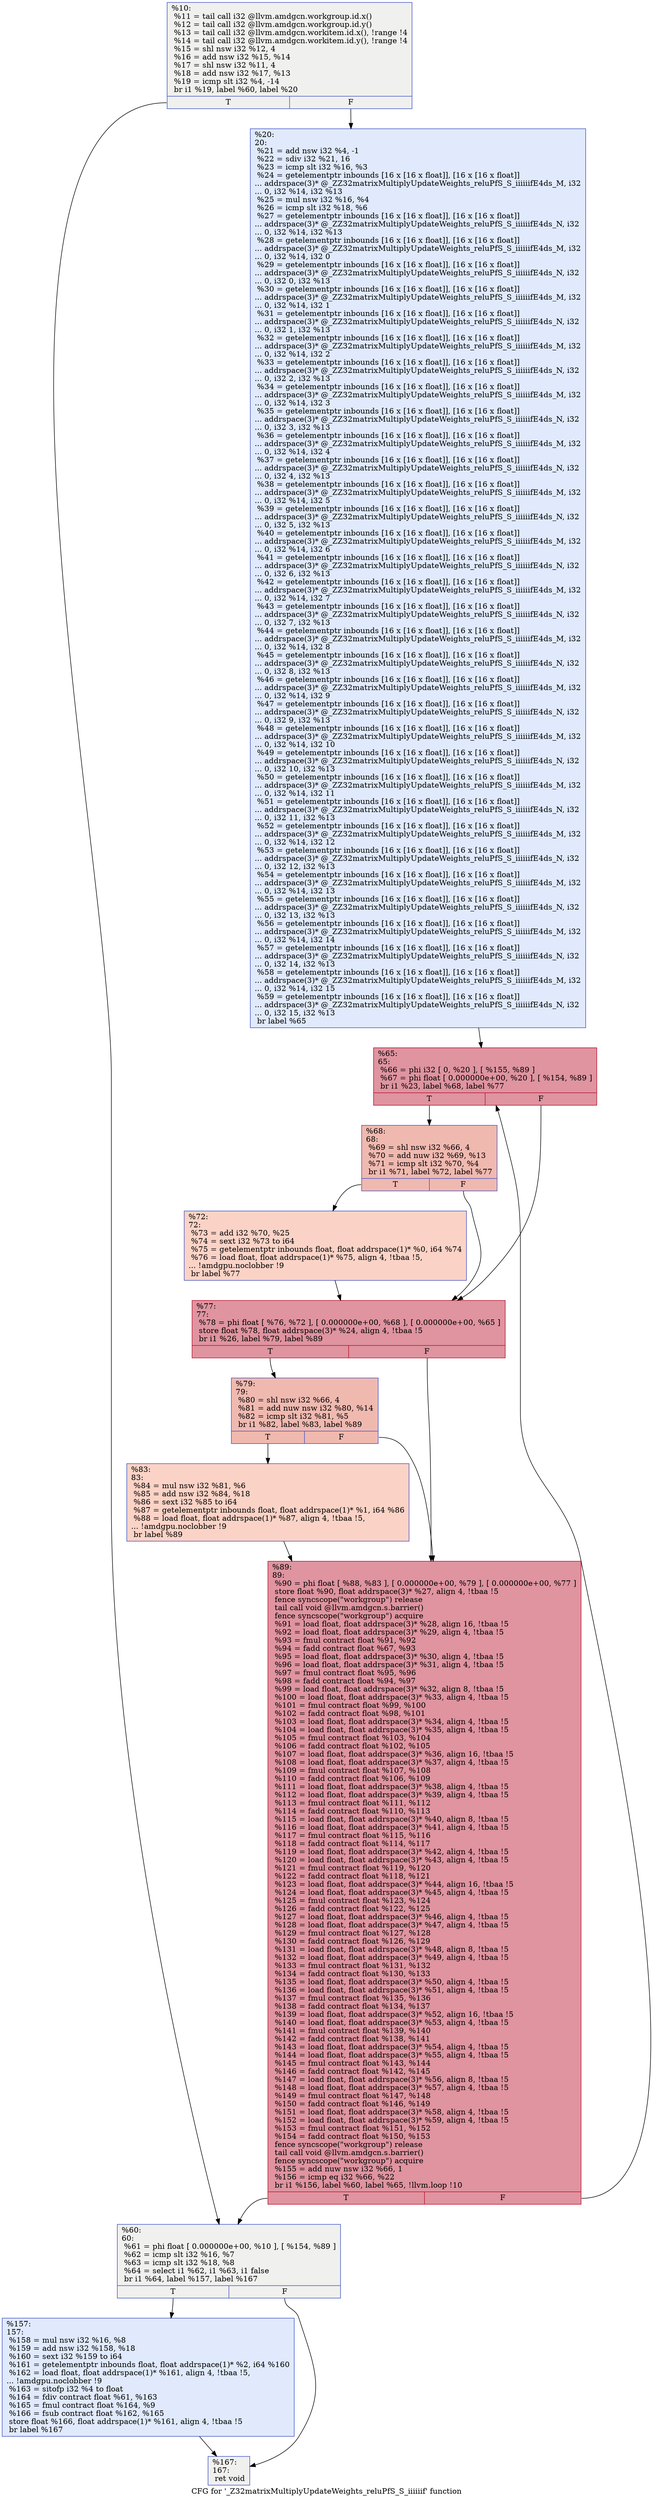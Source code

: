 digraph "CFG for '_Z32matrixMultiplyUpdateWeights_reluPfS_S_iiiiiif' function" {
	label="CFG for '_Z32matrixMultiplyUpdateWeights_reluPfS_S_iiiiiif' function";

	Node0x54315c0 [shape=record,color="#3d50c3ff", style=filled, fillcolor="#dedcdb70",label="{%10:\l  %11 = tail call i32 @llvm.amdgcn.workgroup.id.x()\l  %12 = tail call i32 @llvm.amdgcn.workgroup.id.y()\l  %13 = tail call i32 @llvm.amdgcn.workitem.id.x(), !range !4\l  %14 = tail call i32 @llvm.amdgcn.workitem.id.y(), !range !4\l  %15 = shl nsw i32 %12, 4\l  %16 = add nsw i32 %15, %14\l  %17 = shl nsw i32 %11, 4\l  %18 = add nsw i32 %17, %13\l  %19 = icmp slt i32 %4, -14\l  br i1 %19, label %60, label %20\l|{<s0>T|<s1>F}}"];
	Node0x54315c0:s0 -> Node0x5434050;
	Node0x54315c0:s1 -> Node0x54340e0;
	Node0x54340e0 [shape=record,color="#3d50c3ff", style=filled, fillcolor="#b9d0f970",label="{%20:\l20:                                               \l  %21 = add nsw i32 %4, -1\l  %22 = sdiv i32 %21, 16\l  %23 = icmp slt i32 %16, %3\l  %24 = getelementptr inbounds [16 x [16 x float]], [16 x [16 x float]]\l... addrspace(3)* @_ZZ32matrixMultiplyUpdateWeights_reluPfS_S_iiiiiifE4ds_M, i32\l... 0, i32 %14, i32 %13\l  %25 = mul nsw i32 %16, %4\l  %26 = icmp slt i32 %18, %6\l  %27 = getelementptr inbounds [16 x [16 x float]], [16 x [16 x float]]\l... addrspace(3)* @_ZZ32matrixMultiplyUpdateWeights_reluPfS_S_iiiiiifE4ds_N, i32\l... 0, i32 %14, i32 %13\l  %28 = getelementptr inbounds [16 x [16 x float]], [16 x [16 x float]]\l... addrspace(3)* @_ZZ32matrixMultiplyUpdateWeights_reluPfS_S_iiiiiifE4ds_M, i32\l... 0, i32 %14, i32 0\l  %29 = getelementptr inbounds [16 x [16 x float]], [16 x [16 x float]]\l... addrspace(3)* @_ZZ32matrixMultiplyUpdateWeights_reluPfS_S_iiiiiifE4ds_N, i32\l... 0, i32 0, i32 %13\l  %30 = getelementptr inbounds [16 x [16 x float]], [16 x [16 x float]]\l... addrspace(3)* @_ZZ32matrixMultiplyUpdateWeights_reluPfS_S_iiiiiifE4ds_M, i32\l... 0, i32 %14, i32 1\l  %31 = getelementptr inbounds [16 x [16 x float]], [16 x [16 x float]]\l... addrspace(3)* @_ZZ32matrixMultiplyUpdateWeights_reluPfS_S_iiiiiifE4ds_N, i32\l... 0, i32 1, i32 %13\l  %32 = getelementptr inbounds [16 x [16 x float]], [16 x [16 x float]]\l... addrspace(3)* @_ZZ32matrixMultiplyUpdateWeights_reluPfS_S_iiiiiifE4ds_M, i32\l... 0, i32 %14, i32 2\l  %33 = getelementptr inbounds [16 x [16 x float]], [16 x [16 x float]]\l... addrspace(3)* @_ZZ32matrixMultiplyUpdateWeights_reluPfS_S_iiiiiifE4ds_N, i32\l... 0, i32 2, i32 %13\l  %34 = getelementptr inbounds [16 x [16 x float]], [16 x [16 x float]]\l... addrspace(3)* @_ZZ32matrixMultiplyUpdateWeights_reluPfS_S_iiiiiifE4ds_M, i32\l... 0, i32 %14, i32 3\l  %35 = getelementptr inbounds [16 x [16 x float]], [16 x [16 x float]]\l... addrspace(3)* @_ZZ32matrixMultiplyUpdateWeights_reluPfS_S_iiiiiifE4ds_N, i32\l... 0, i32 3, i32 %13\l  %36 = getelementptr inbounds [16 x [16 x float]], [16 x [16 x float]]\l... addrspace(3)* @_ZZ32matrixMultiplyUpdateWeights_reluPfS_S_iiiiiifE4ds_M, i32\l... 0, i32 %14, i32 4\l  %37 = getelementptr inbounds [16 x [16 x float]], [16 x [16 x float]]\l... addrspace(3)* @_ZZ32matrixMultiplyUpdateWeights_reluPfS_S_iiiiiifE4ds_N, i32\l... 0, i32 4, i32 %13\l  %38 = getelementptr inbounds [16 x [16 x float]], [16 x [16 x float]]\l... addrspace(3)* @_ZZ32matrixMultiplyUpdateWeights_reluPfS_S_iiiiiifE4ds_M, i32\l... 0, i32 %14, i32 5\l  %39 = getelementptr inbounds [16 x [16 x float]], [16 x [16 x float]]\l... addrspace(3)* @_ZZ32matrixMultiplyUpdateWeights_reluPfS_S_iiiiiifE4ds_N, i32\l... 0, i32 5, i32 %13\l  %40 = getelementptr inbounds [16 x [16 x float]], [16 x [16 x float]]\l... addrspace(3)* @_ZZ32matrixMultiplyUpdateWeights_reluPfS_S_iiiiiifE4ds_M, i32\l... 0, i32 %14, i32 6\l  %41 = getelementptr inbounds [16 x [16 x float]], [16 x [16 x float]]\l... addrspace(3)* @_ZZ32matrixMultiplyUpdateWeights_reluPfS_S_iiiiiifE4ds_N, i32\l... 0, i32 6, i32 %13\l  %42 = getelementptr inbounds [16 x [16 x float]], [16 x [16 x float]]\l... addrspace(3)* @_ZZ32matrixMultiplyUpdateWeights_reluPfS_S_iiiiiifE4ds_M, i32\l... 0, i32 %14, i32 7\l  %43 = getelementptr inbounds [16 x [16 x float]], [16 x [16 x float]]\l... addrspace(3)* @_ZZ32matrixMultiplyUpdateWeights_reluPfS_S_iiiiiifE4ds_N, i32\l... 0, i32 7, i32 %13\l  %44 = getelementptr inbounds [16 x [16 x float]], [16 x [16 x float]]\l... addrspace(3)* @_ZZ32matrixMultiplyUpdateWeights_reluPfS_S_iiiiiifE4ds_M, i32\l... 0, i32 %14, i32 8\l  %45 = getelementptr inbounds [16 x [16 x float]], [16 x [16 x float]]\l... addrspace(3)* @_ZZ32matrixMultiplyUpdateWeights_reluPfS_S_iiiiiifE4ds_N, i32\l... 0, i32 8, i32 %13\l  %46 = getelementptr inbounds [16 x [16 x float]], [16 x [16 x float]]\l... addrspace(3)* @_ZZ32matrixMultiplyUpdateWeights_reluPfS_S_iiiiiifE4ds_M, i32\l... 0, i32 %14, i32 9\l  %47 = getelementptr inbounds [16 x [16 x float]], [16 x [16 x float]]\l... addrspace(3)* @_ZZ32matrixMultiplyUpdateWeights_reluPfS_S_iiiiiifE4ds_N, i32\l... 0, i32 9, i32 %13\l  %48 = getelementptr inbounds [16 x [16 x float]], [16 x [16 x float]]\l... addrspace(3)* @_ZZ32matrixMultiplyUpdateWeights_reluPfS_S_iiiiiifE4ds_M, i32\l... 0, i32 %14, i32 10\l  %49 = getelementptr inbounds [16 x [16 x float]], [16 x [16 x float]]\l... addrspace(3)* @_ZZ32matrixMultiplyUpdateWeights_reluPfS_S_iiiiiifE4ds_N, i32\l... 0, i32 10, i32 %13\l  %50 = getelementptr inbounds [16 x [16 x float]], [16 x [16 x float]]\l... addrspace(3)* @_ZZ32matrixMultiplyUpdateWeights_reluPfS_S_iiiiiifE4ds_M, i32\l... 0, i32 %14, i32 11\l  %51 = getelementptr inbounds [16 x [16 x float]], [16 x [16 x float]]\l... addrspace(3)* @_ZZ32matrixMultiplyUpdateWeights_reluPfS_S_iiiiiifE4ds_N, i32\l... 0, i32 11, i32 %13\l  %52 = getelementptr inbounds [16 x [16 x float]], [16 x [16 x float]]\l... addrspace(3)* @_ZZ32matrixMultiplyUpdateWeights_reluPfS_S_iiiiiifE4ds_M, i32\l... 0, i32 %14, i32 12\l  %53 = getelementptr inbounds [16 x [16 x float]], [16 x [16 x float]]\l... addrspace(3)* @_ZZ32matrixMultiplyUpdateWeights_reluPfS_S_iiiiiifE4ds_N, i32\l... 0, i32 12, i32 %13\l  %54 = getelementptr inbounds [16 x [16 x float]], [16 x [16 x float]]\l... addrspace(3)* @_ZZ32matrixMultiplyUpdateWeights_reluPfS_S_iiiiiifE4ds_M, i32\l... 0, i32 %14, i32 13\l  %55 = getelementptr inbounds [16 x [16 x float]], [16 x [16 x float]]\l... addrspace(3)* @_ZZ32matrixMultiplyUpdateWeights_reluPfS_S_iiiiiifE4ds_N, i32\l... 0, i32 13, i32 %13\l  %56 = getelementptr inbounds [16 x [16 x float]], [16 x [16 x float]]\l... addrspace(3)* @_ZZ32matrixMultiplyUpdateWeights_reluPfS_S_iiiiiifE4ds_M, i32\l... 0, i32 %14, i32 14\l  %57 = getelementptr inbounds [16 x [16 x float]], [16 x [16 x float]]\l... addrspace(3)* @_ZZ32matrixMultiplyUpdateWeights_reluPfS_S_iiiiiifE4ds_N, i32\l... 0, i32 14, i32 %13\l  %58 = getelementptr inbounds [16 x [16 x float]], [16 x [16 x float]]\l... addrspace(3)* @_ZZ32matrixMultiplyUpdateWeights_reluPfS_S_iiiiiifE4ds_M, i32\l... 0, i32 %14, i32 15\l  %59 = getelementptr inbounds [16 x [16 x float]], [16 x [16 x float]]\l... addrspace(3)* @_ZZ32matrixMultiplyUpdateWeights_reluPfS_S_iiiiiifE4ds_N, i32\l... 0, i32 15, i32 %13\l  br label %65\l}"];
	Node0x54340e0 -> Node0x5436770;
	Node0x5434050 [shape=record,color="#3d50c3ff", style=filled, fillcolor="#dedcdb70",label="{%60:\l60:                                               \l  %61 = phi float [ 0.000000e+00, %10 ], [ %154, %89 ]\l  %62 = icmp slt i32 %16, %7\l  %63 = icmp slt i32 %18, %8\l  %64 = select i1 %62, i1 %63, i1 false\l  br i1 %64, label %157, label %167\l|{<s0>T|<s1>F}}"];
	Node0x5434050:s0 -> Node0x5434c90;
	Node0x5434050:s1 -> Node0x5434d20;
	Node0x5436770 [shape=record,color="#b70d28ff", style=filled, fillcolor="#b70d2870",label="{%65:\l65:                                               \l  %66 = phi i32 [ 0, %20 ], [ %155, %89 ]\l  %67 = phi float [ 0.000000e+00, %20 ], [ %154, %89 ]\l  br i1 %23, label %68, label %77\l|{<s0>T|<s1>F}}"];
	Node0x5436770:s0 -> Node0x5437b00;
	Node0x5436770:s1 -> Node0x5437b90;
	Node0x5437b00 [shape=record,color="#3d50c3ff", style=filled, fillcolor="#de614d70",label="{%68:\l68:                                               \l  %69 = shl nsw i32 %66, 4\l  %70 = add nuw i32 %69, %13\l  %71 = icmp slt i32 %70, %4\l  br i1 %71, label %72, label %77\l|{<s0>T|<s1>F}}"];
	Node0x5437b00:s0 -> Node0x5437e80;
	Node0x5437b00:s1 -> Node0x5437b90;
	Node0x5437e80 [shape=record,color="#3d50c3ff", style=filled, fillcolor="#f59c7d70",label="{%72:\l72:                                               \l  %73 = add i32 %70, %25\l  %74 = sext i32 %73 to i64\l  %75 = getelementptr inbounds float, float addrspace(1)* %0, i64 %74\l  %76 = load float, float addrspace(1)* %75, align 4, !tbaa !5,\l... !amdgpu.noclobber !9\l  br label %77\l}"];
	Node0x5437e80 -> Node0x5437b90;
	Node0x5437b90 [shape=record,color="#b70d28ff", style=filled, fillcolor="#b70d2870",label="{%77:\l77:                                               \l  %78 = phi float [ %76, %72 ], [ 0.000000e+00, %68 ], [ 0.000000e+00, %65 ]\l  store float %78, float addrspace(3)* %24, align 4, !tbaa !5\l  br i1 %26, label %79, label %89\l|{<s0>T|<s1>F}}"];
	Node0x5437b90:s0 -> Node0x5438c20;
	Node0x5437b90:s1 -> Node0x5437280;
	Node0x5438c20 [shape=record,color="#3d50c3ff", style=filled, fillcolor="#de614d70",label="{%79:\l79:                                               \l  %80 = shl nsw i32 %66, 4\l  %81 = add nuw nsw i32 %80, %14\l  %82 = icmp slt i32 %81, %5\l  br i1 %82, label %83, label %89\l|{<s0>T|<s1>F}}"];
	Node0x5438c20:s0 -> Node0x5438ed0;
	Node0x5438c20:s1 -> Node0x5437280;
	Node0x5438ed0 [shape=record,color="#3d50c3ff", style=filled, fillcolor="#f59c7d70",label="{%83:\l83:                                               \l  %84 = mul nsw i32 %81, %6\l  %85 = add nsw i32 %84, %18\l  %86 = sext i32 %85 to i64\l  %87 = getelementptr inbounds float, float addrspace(1)* %1, i64 %86\l  %88 = load float, float addrspace(1)* %87, align 4, !tbaa !5,\l... !amdgpu.noclobber !9\l  br label %89\l}"];
	Node0x5438ed0 -> Node0x5437280;
	Node0x5437280 [shape=record,color="#b70d28ff", style=filled, fillcolor="#b70d2870",label="{%89:\l89:                                               \l  %90 = phi float [ %88, %83 ], [ 0.000000e+00, %79 ], [ 0.000000e+00, %77 ]\l  store float %90, float addrspace(3)* %27, align 4, !tbaa !5\l  fence syncscope(\"workgroup\") release\l  tail call void @llvm.amdgcn.s.barrier()\l  fence syncscope(\"workgroup\") acquire\l  %91 = load float, float addrspace(3)* %28, align 16, !tbaa !5\l  %92 = load float, float addrspace(3)* %29, align 4, !tbaa !5\l  %93 = fmul contract float %91, %92\l  %94 = fadd contract float %67, %93\l  %95 = load float, float addrspace(3)* %30, align 4, !tbaa !5\l  %96 = load float, float addrspace(3)* %31, align 4, !tbaa !5\l  %97 = fmul contract float %95, %96\l  %98 = fadd contract float %94, %97\l  %99 = load float, float addrspace(3)* %32, align 8, !tbaa !5\l  %100 = load float, float addrspace(3)* %33, align 4, !tbaa !5\l  %101 = fmul contract float %99, %100\l  %102 = fadd contract float %98, %101\l  %103 = load float, float addrspace(3)* %34, align 4, !tbaa !5\l  %104 = load float, float addrspace(3)* %35, align 4, !tbaa !5\l  %105 = fmul contract float %103, %104\l  %106 = fadd contract float %102, %105\l  %107 = load float, float addrspace(3)* %36, align 16, !tbaa !5\l  %108 = load float, float addrspace(3)* %37, align 4, !tbaa !5\l  %109 = fmul contract float %107, %108\l  %110 = fadd contract float %106, %109\l  %111 = load float, float addrspace(3)* %38, align 4, !tbaa !5\l  %112 = load float, float addrspace(3)* %39, align 4, !tbaa !5\l  %113 = fmul contract float %111, %112\l  %114 = fadd contract float %110, %113\l  %115 = load float, float addrspace(3)* %40, align 8, !tbaa !5\l  %116 = load float, float addrspace(3)* %41, align 4, !tbaa !5\l  %117 = fmul contract float %115, %116\l  %118 = fadd contract float %114, %117\l  %119 = load float, float addrspace(3)* %42, align 4, !tbaa !5\l  %120 = load float, float addrspace(3)* %43, align 4, !tbaa !5\l  %121 = fmul contract float %119, %120\l  %122 = fadd contract float %118, %121\l  %123 = load float, float addrspace(3)* %44, align 16, !tbaa !5\l  %124 = load float, float addrspace(3)* %45, align 4, !tbaa !5\l  %125 = fmul contract float %123, %124\l  %126 = fadd contract float %122, %125\l  %127 = load float, float addrspace(3)* %46, align 4, !tbaa !5\l  %128 = load float, float addrspace(3)* %47, align 4, !tbaa !5\l  %129 = fmul contract float %127, %128\l  %130 = fadd contract float %126, %129\l  %131 = load float, float addrspace(3)* %48, align 8, !tbaa !5\l  %132 = load float, float addrspace(3)* %49, align 4, !tbaa !5\l  %133 = fmul contract float %131, %132\l  %134 = fadd contract float %130, %133\l  %135 = load float, float addrspace(3)* %50, align 4, !tbaa !5\l  %136 = load float, float addrspace(3)* %51, align 4, !tbaa !5\l  %137 = fmul contract float %135, %136\l  %138 = fadd contract float %134, %137\l  %139 = load float, float addrspace(3)* %52, align 16, !tbaa !5\l  %140 = load float, float addrspace(3)* %53, align 4, !tbaa !5\l  %141 = fmul contract float %139, %140\l  %142 = fadd contract float %138, %141\l  %143 = load float, float addrspace(3)* %54, align 4, !tbaa !5\l  %144 = load float, float addrspace(3)* %55, align 4, !tbaa !5\l  %145 = fmul contract float %143, %144\l  %146 = fadd contract float %142, %145\l  %147 = load float, float addrspace(3)* %56, align 8, !tbaa !5\l  %148 = load float, float addrspace(3)* %57, align 4, !tbaa !5\l  %149 = fmul contract float %147, %148\l  %150 = fadd contract float %146, %149\l  %151 = load float, float addrspace(3)* %58, align 4, !tbaa !5\l  %152 = load float, float addrspace(3)* %59, align 4, !tbaa !5\l  %153 = fmul contract float %151, %152\l  %154 = fadd contract float %150, %153\l  fence syncscope(\"workgroup\") release\l  tail call void @llvm.amdgcn.s.barrier()\l  fence syncscope(\"workgroup\") acquire\l  %155 = add nuw nsw i32 %66, 1\l  %156 = icmp eq i32 %66, %22\l  br i1 %156, label %60, label %65, !llvm.loop !10\l|{<s0>T|<s1>F}}"];
	Node0x5437280:s0 -> Node0x5434050;
	Node0x5437280:s1 -> Node0x5436770;
	Node0x5434c90 [shape=record,color="#3d50c3ff", style=filled, fillcolor="#b9d0f970",label="{%157:\l157:                                              \l  %158 = mul nsw i32 %16, %8\l  %159 = add nsw i32 %158, %18\l  %160 = sext i32 %159 to i64\l  %161 = getelementptr inbounds float, float addrspace(1)* %2, i64 %160\l  %162 = load float, float addrspace(1)* %161, align 4, !tbaa !5,\l... !amdgpu.noclobber !9\l  %163 = sitofp i32 %4 to float\l  %164 = fdiv contract float %61, %163\l  %165 = fmul contract float %164, %9\l  %166 = fsub contract float %162, %165\l  store float %166, float addrspace(1)* %161, align 4, !tbaa !5\l  br label %167\l}"];
	Node0x5434c90 -> Node0x5434d20;
	Node0x5434d20 [shape=record,color="#3d50c3ff", style=filled, fillcolor="#dedcdb70",label="{%167:\l167:                                              \l  ret void\l}"];
}

